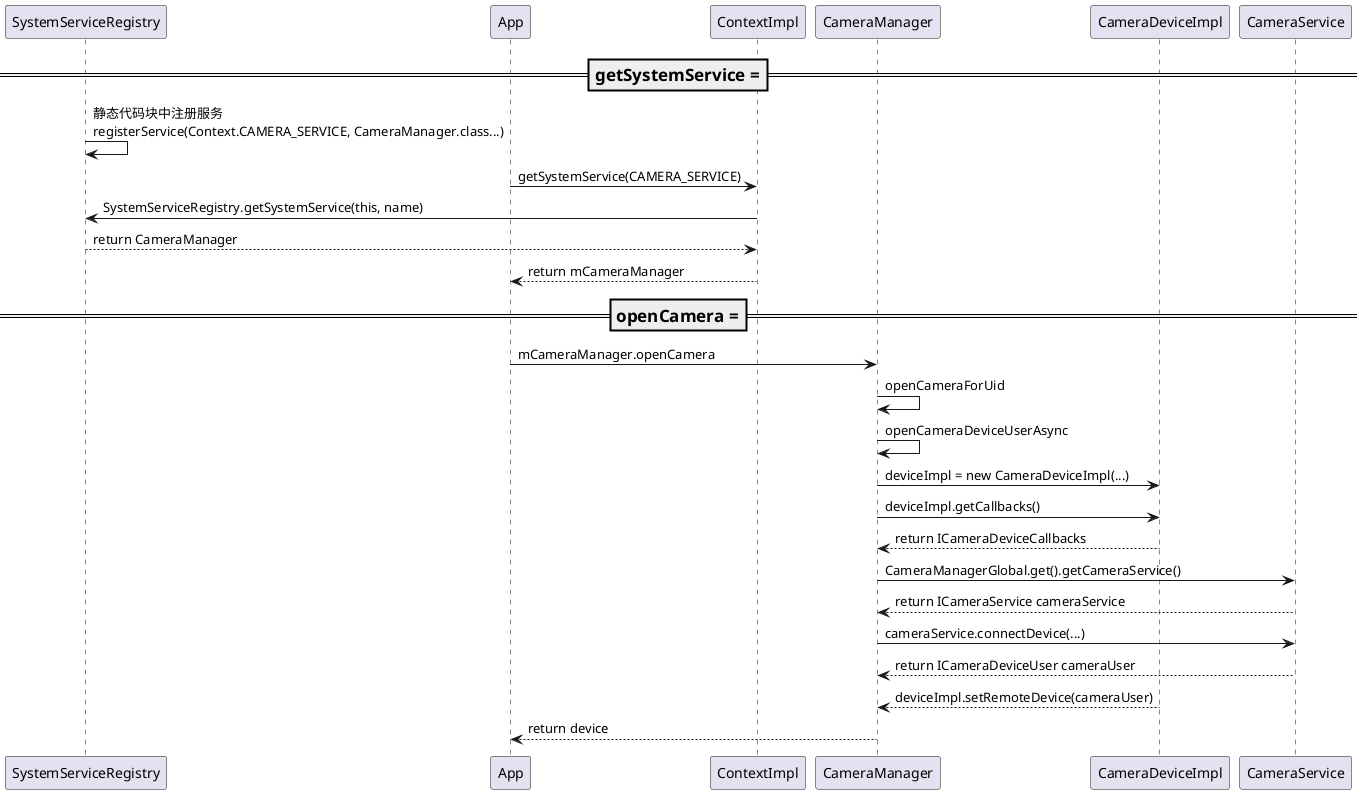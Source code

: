 @startuml

=== getSystemService ===
SystemServiceRegistry -> SystemServiceRegistry: 静态代码块中注册服务\nregisterService(Context.CAMERA_SERVICE, CameraManager.class...)

App -> ContextImpl: getSystemService(CAMERA_SERVICE)
ContextImpl -> SystemServiceRegistry: SystemServiceRegistry.getSystemService(this, name)
ContextImpl <-- SystemServiceRegistry: return CameraManager
App <-- ContextImpl: return mCameraManager

=== openCamera ===
App -> CameraManager: mCameraManager.openCamera
CameraManager -> CameraManager: openCameraForUid
CameraManager -> CameraManager: openCameraDeviceUserAsync

CameraManager -> CameraDeviceImpl: deviceImpl = new CameraDeviceImpl(...)
CameraManager -> CameraDeviceImpl: deviceImpl.getCallbacks()
CameraManager <-- CameraDeviceImpl: return ICameraDeviceCallbacks
CameraManager -> CameraService: CameraManagerGlobal.get().getCameraService()
CameraManager <-- CameraService: return ICameraService cameraService
CameraManager -> CameraService: cameraService.connectDevice(...)
CameraManager <-- CameraService: return ICameraDeviceUser cameraUser
CameraManager <-- CameraDeviceImpl: deviceImpl.setRemoteDevice(cameraUser)
App <-- CameraManager: return device


@enduml